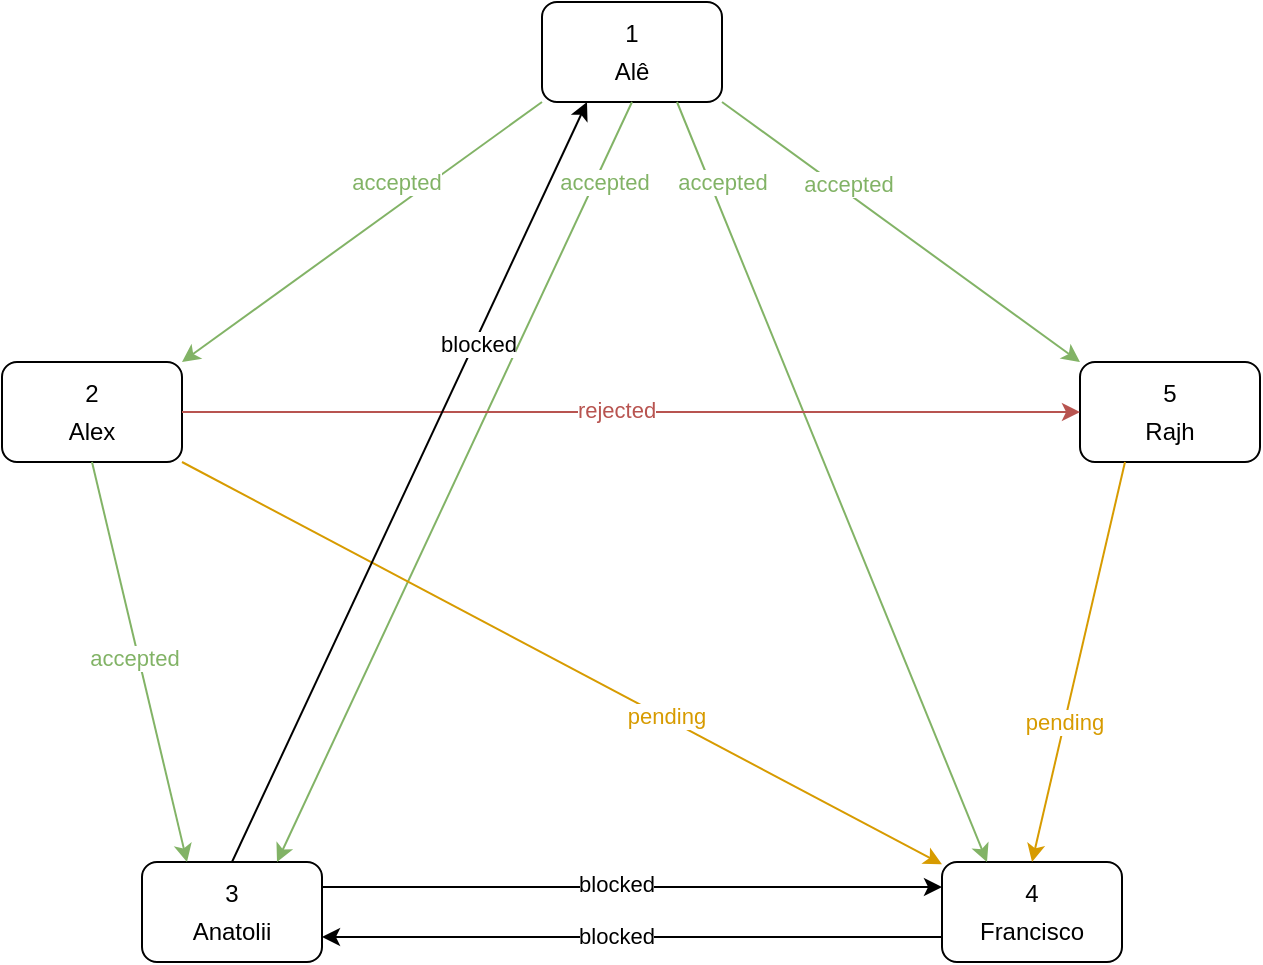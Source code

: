 <mxfile version="24.7.16">
  <diagram name="Page-1" id="GsjBTF925dW6HwYl5dRf">
    <mxGraphModel dx="1434" dy="754" grid="1" gridSize="10" guides="1" tooltips="1" connect="1" arrows="1" fold="1" page="1" pageScale="1" pageWidth="850" pageHeight="1100" math="0" shadow="0">
      <root>
        <mxCell id="0" />
        <mxCell id="1" parent="0" />
        <mxCell id="DU1PP0SDqfENR5tr1zNY-1" value="&lt;table&gt;&lt;tbody&gt;&lt;tr&gt;&lt;td&gt;2&lt;/td&gt;&lt;/tr&gt;&lt;tr&gt;&lt;td&gt;Alex&lt;/td&gt;&lt;/tr&gt;&lt;/tbody&gt;&lt;/table&gt;" style="rounded=1;whiteSpace=wrap;html=1;" parent="1" vertex="1">
          <mxGeometry x="150" y="360" width="90" height="50" as="geometry" />
        </mxCell>
        <mxCell id="DU1PP0SDqfENR5tr1zNY-2" value="&lt;table&gt;&lt;tbody&gt;&lt;tr&gt;&lt;td&gt;3&lt;/td&gt;&lt;/tr&gt;&lt;tr&gt;&lt;td&gt;Anatolii&lt;/td&gt;&lt;/tr&gt;&lt;/tbody&gt;&lt;/table&gt;" style="rounded=1;whiteSpace=wrap;html=1;" parent="1" vertex="1">
          <mxGeometry x="220" y="610" width="90" height="50" as="geometry" />
        </mxCell>
        <mxCell id="DU1PP0SDqfENR5tr1zNY-3" value="&lt;table&gt;&lt;tbody&gt;&lt;tr&gt;&lt;td&gt;1&lt;/td&gt;&lt;/tr&gt;&lt;tr&gt;&lt;td&gt;Alê&lt;/td&gt;&lt;/tr&gt;&lt;/tbody&gt;&lt;/table&gt;" style="rounded=1;whiteSpace=wrap;html=1;" parent="1" vertex="1">
          <mxGeometry x="420" y="180" width="90" height="50" as="geometry" />
        </mxCell>
        <mxCell id="DU1PP0SDqfENR5tr1zNY-4" value="&lt;table&gt;&lt;tbody&gt;&lt;tr&gt;&lt;td&gt;4&lt;/td&gt;&lt;/tr&gt;&lt;tr&gt;&lt;td&gt;Francisco&lt;/td&gt;&lt;/tr&gt;&lt;/tbody&gt;&lt;/table&gt;" style="rounded=1;whiteSpace=wrap;html=1;" parent="1" vertex="1">
          <mxGeometry x="620" y="610" width="90" height="50" as="geometry" />
        </mxCell>
        <mxCell id="DU1PP0SDqfENR5tr1zNY-5" value="&lt;table&gt;&lt;tbody&gt;&lt;tr&gt;&lt;td&gt;5&lt;/td&gt;&lt;/tr&gt;&lt;tr&gt;&lt;td&gt;Rajh&lt;/td&gt;&lt;/tr&gt;&lt;/tbody&gt;&lt;/table&gt;" style="rounded=1;whiteSpace=wrap;html=1;" parent="1" vertex="1">
          <mxGeometry x="689" y="360" width="90" height="50" as="geometry" />
        </mxCell>
        <mxCell id="DU1PP0SDqfENR5tr1zNY-9" value="" style="endArrow=classic;html=1;rounded=0;entryX=1;entryY=0;entryDx=0;entryDy=0;fillColor=#d5e8d4;strokeColor=#82b366;exitX=0;exitY=1;exitDx=0;exitDy=0;" parent="1" source="DU1PP0SDqfENR5tr1zNY-3" target="DU1PP0SDqfENR5tr1zNY-1" edge="1">
          <mxGeometry width="50" height="50" relative="1" as="geometry">
            <mxPoint x="420" y="240" as="sourcePoint" />
            <mxPoint x="450" y="470" as="targetPoint" />
          </mxGeometry>
        </mxCell>
        <mxCell id="DU1PP0SDqfENR5tr1zNY-25" value="accepted" style="edgeLabel;html=1;align=center;verticalAlign=middle;resizable=0;points=[];fontColor=#82b366;" parent="DU1PP0SDqfENR5tr1zNY-9" vertex="1" connectable="0">
          <mxGeometry x="-0.175" relative="1" as="geometry">
            <mxPoint x="1" y="-14" as="offset" />
          </mxGeometry>
        </mxCell>
        <mxCell id="DU1PP0SDqfENR5tr1zNY-10" value="" style="endArrow=classic;html=1;rounded=0;fillColor=#d5e8d4;strokeColor=#82b366;exitX=0.5;exitY=1;exitDx=0;exitDy=0;entryX=0.75;entryY=0;entryDx=0;entryDy=0;" parent="1" source="DU1PP0SDqfENR5tr1zNY-3" target="DU1PP0SDqfENR5tr1zNY-2" edge="1">
          <mxGeometry width="50" height="50" relative="1" as="geometry">
            <mxPoint x="444" y="240" as="sourcePoint" />
            <mxPoint x="310" y="610" as="targetPoint" />
          </mxGeometry>
        </mxCell>
        <mxCell id="DU1PP0SDqfENR5tr1zNY-30" value="&lt;span style=&quot;color: rgb(130, 179, 102);&quot;&gt;accepted&lt;/span&gt;" style="edgeLabel;html=1;align=center;verticalAlign=middle;resizable=0;points=[];" parent="DU1PP0SDqfENR5tr1zNY-10" vertex="1" connectable="0">
          <mxGeometry x="-0.642" relative="1" as="geometry">
            <mxPoint x="17" y="-28" as="offset" />
          </mxGeometry>
        </mxCell>
        <mxCell id="DU1PP0SDqfENR5tr1zNY-11" value="" style="endArrow=classic;html=1;rounded=0;fillColor=#d5e8d4;strokeColor=#82b366;exitX=0.75;exitY=1;exitDx=0;exitDy=0;entryX=0.25;entryY=0;entryDx=0;entryDy=0;" parent="1" source="DU1PP0SDqfENR5tr1zNY-3" target="DU1PP0SDqfENR5tr1zNY-4" edge="1">
          <mxGeometry width="50" height="50" relative="1" as="geometry">
            <mxPoint x="454" y="250" as="sourcePoint" />
            <mxPoint x="690" y="600" as="targetPoint" />
          </mxGeometry>
        </mxCell>
        <mxCell id="DU1PP0SDqfENR5tr1zNY-31" value="&lt;span style=&quot;color: rgb(130, 179, 102);&quot;&gt;accepted&lt;/span&gt;" style="edgeLabel;html=1;align=center;verticalAlign=middle;resizable=0;points=[];" parent="DU1PP0SDqfENR5tr1zNY-11" vertex="1" connectable="0">
          <mxGeometry x="-0.519" y="-2" relative="1" as="geometry">
            <mxPoint x="-13" y="-52" as="offset" />
          </mxGeometry>
        </mxCell>
        <mxCell id="DU1PP0SDqfENR5tr1zNY-12" value="" style="endArrow=classic;html=1;rounded=0;entryX=0;entryY=0;entryDx=0;entryDy=0;fillColor=#d5e8d4;strokeColor=#82b366;exitX=1;exitY=1;exitDx=0;exitDy=0;" parent="1" source="DU1PP0SDqfENR5tr1zNY-3" target="DU1PP0SDqfENR5tr1zNY-5" edge="1">
          <mxGeometry width="50" height="50" relative="1" as="geometry">
            <mxPoint x="464" y="260" as="sourcePoint" />
            <mxPoint x="270" y="415" as="targetPoint" />
          </mxGeometry>
        </mxCell>
        <mxCell id="DU1PP0SDqfENR5tr1zNY-32" value="&lt;span style=&quot;color: rgb(130, 179, 102);&quot;&gt;accepted&lt;/span&gt;" style="edgeLabel;html=1;align=center;verticalAlign=middle;resizable=0;points=[];" parent="DU1PP0SDqfENR5tr1zNY-12" vertex="1" connectable="0">
          <mxGeometry x="-0.318" y="2" relative="1" as="geometry">
            <mxPoint y="-2" as="offset" />
          </mxGeometry>
        </mxCell>
        <mxCell id="DU1PP0SDqfENR5tr1zNY-13" value="" style="endArrow=classic;html=1;rounded=0;entryX=0.25;entryY=0;entryDx=0;entryDy=0;fillColor=#d5e8d4;strokeColor=#82b366;exitX=0.5;exitY=1;exitDx=0;exitDy=0;" parent="1" source="DU1PP0SDqfENR5tr1zNY-1" target="DU1PP0SDqfENR5tr1zNY-2" edge="1">
          <mxGeometry width="50" height="50" relative="1" as="geometry">
            <mxPoint x="160" y="410" as="sourcePoint" />
            <mxPoint x="-20" y="540" as="targetPoint" />
          </mxGeometry>
        </mxCell>
        <mxCell id="DU1PP0SDqfENR5tr1zNY-33" value="&lt;span style=&quot;color: rgb(130, 179, 102);&quot;&gt;accepted&lt;/span&gt;" style="edgeLabel;html=1;align=center;verticalAlign=middle;resizable=0;points=[];" parent="DU1PP0SDqfENR5tr1zNY-13" vertex="1" connectable="0">
          <mxGeometry x="-0.025" y="-2" relative="1" as="geometry">
            <mxPoint as="offset" />
          </mxGeometry>
        </mxCell>
        <mxCell id="DU1PP0SDqfENR5tr1zNY-14" value="" style="endArrow=classic;html=1;rounded=0;fillColor=#ffe6cc;strokeColor=#d79b00;exitX=1;exitY=1;exitDx=0;exitDy=0;" parent="1" source="DU1PP0SDqfENR5tr1zNY-1" target="DU1PP0SDqfENR5tr1zNY-4" edge="1">
          <mxGeometry width="50" height="50" relative="1" as="geometry">
            <mxPoint x="170" y="420" as="sourcePoint" />
            <mxPoint x="230" y="620" as="targetPoint" />
          </mxGeometry>
        </mxCell>
        <mxCell id="DU1PP0SDqfENR5tr1zNY-36" value="pending" style="edgeLabel;html=1;align=center;verticalAlign=middle;resizable=0;points=[];fontColor=#d79b00;" parent="DU1PP0SDqfENR5tr1zNY-14" vertex="1" connectable="0">
          <mxGeometry x="0.271" y="1" relative="1" as="geometry">
            <mxPoint as="offset" />
          </mxGeometry>
        </mxCell>
        <mxCell id="DU1PP0SDqfENR5tr1zNY-15" value="" style="endArrow=classic;html=1;rounded=0;fillColor=#f8cecc;strokeColor=#b85450;exitX=1;exitY=0.5;exitDx=0;exitDy=0;" parent="1" source="DU1PP0SDqfENR5tr1zNY-1" target="DU1PP0SDqfENR5tr1zNY-5" edge="1">
          <mxGeometry width="50" height="50" relative="1" as="geometry">
            <mxPoint x="180" y="430" as="sourcePoint" />
            <mxPoint x="240" y="630" as="targetPoint" />
          </mxGeometry>
        </mxCell>
        <mxCell id="DU1PP0SDqfENR5tr1zNY-38" value="&lt;font color=&quot;#b85450&quot;&gt;rejected&lt;/font&gt;" style="edgeLabel;html=1;align=center;verticalAlign=middle;resizable=0;points=[];" parent="DU1PP0SDqfENR5tr1zNY-15" vertex="1" connectable="0">
          <mxGeometry x="-0.087" y="-1" relative="1" as="geometry">
            <mxPoint x="12" y="-2" as="offset" />
          </mxGeometry>
        </mxCell>
        <mxCell id="DU1PP0SDqfENR5tr1zNY-16" value="" style="endArrow=classic;html=1;rounded=0;fillColor=#ffe6cc;strokeColor=#d79b00;exitX=0.25;exitY=1;exitDx=0;exitDy=0;entryX=0.5;entryY=0;entryDx=0;entryDy=0;" parent="1" source="DU1PP0SDqfENR5tr1zNY-5" target="DU1PP0SDqfENR5tr1zNY-4" edge="1">
          <mxGeometry width="50" height="50" relative="1" as="geometry">
            <mxPoint x="250" y="420" as="sourcePoint" />
            <mxPoint x="630" y="621" as="targetPoint" />
          </mxGeometry>
        </mxCell>
        <mxCell id="DU1PP0SDqfENR5tr1zNY-21" value="" style="endArrow=classic;html=1;rounded=0;exitX=0.5;exitY=0;exitDx=0;exitDy=0;entryX=0.25;entryY=1;entryDx=0;entryDy=0;" parent="1" source="DU1PP0SDqfENR5tr1zNY-2" target="DU1PP0SDqfENR5tr1zNY-3" edge="1">
          <mxGeometry width="50" height="50" relative="1" as="geometry">
            <mxPoint x="450" y="510" as="sourcePoint" />
            <mxPoint x="500" y="460" as="targetPoint" />
          </mxGeometry>
        </mxCell>
        <mxCell id="bXkPcAE4ZreBU7MbaE-0-1" value="blocked" style="edgeLabel;html=1;align=center;verticalAlign=middle;resizable=0;points=[];" vertex="1" connectable="0" parent="DU1PP0SDqfENR5tr1zNY-21">
          <mxGeometry x="0.369" y="-1" relative="1" as="geometry">
            <mxPoint as="offset" />
          </mxGeometry>
        </mxCell>
        <mxCell id="DU1PP0SDqfENR5tr1zNY-23" value="" style="endArrow=classic;html=1;rounded=0;entryX=1;entryY=0.75;entryDx=0;entryDy=0;exitX=0;exitY=0.75;exitDx=0;exitDy=0;" parent="1" source="DU1PP0SDqfENR5tr1zNY-4" target="DU1PP0SDqfENR5tr1zNY-2" edge="1">
          <mxGeometry width="50" height="50" relative="1" as="geometry">
            <mxPoint x="610" y="648" as="sourcePoint" />
            <mxPoint x="740" y="410" as="targetPoint" />
          </mxGeometry>
        </mxCell>
        <mxCell id="DU1PP0SDqfENR5tr1zNY-24" value="" style="endArrow=classic;html=1;rounded=0;entryX=0;entryY=0.25;entryDx=0;entryDy=0;exitX=1;exitY=0.25;exitDx=0;exitDy=0;" parent="1" source="DU1PP0SDqfENR5tr1zNY-2" target="DU1PP0SDqfENR5tr1zNY-4" edge="1">
          <mxGeometry width="50" height="50" relative="1" as="geometry">
            <mxPoint x="810" y="430" as="sourcePoint" />
            <mxPoint x="744" y="420" as="targetPoint" />
          </mxGeometry>
        </mxCell>
        <mxCell id="DU1PP0SDqfENR5tr1zNY-37" value="pending" style="edgeLabel;html=1;align=center;verticalAlign=middle;resizable=0;points=[];fontColor=#d79b00;" parent="1" vertex="1" connectable="0">
          <mxGeometry x="681.002" y="540.0" as="geometry" />
        </mxCell>
        <mxCell id="bXkPcAE4ZreBU7MbaE-0-2" value="blocked" style="edgeLabel;html=1;align=center;verticalAlign=middle;resizable=0;points=[];" vertex="1" connectable="0" parent="1">
          <mxGeometry x="426.998" y="427.002" as="geometry">
            <mxPoint x="30" y="220" as="offset" />
          </mxGeometry>
        </mxCell>
        <mxCell id="bXkPcAE4ZreBU7MbaE-0-3" value="blocked" style="edgeLabel;html=1;align=center;verticalAlign=middle;resizable=0;points=[];" vertex="1" connectable="0" parent="1">
          <mxGeometry x="456.998" y="621.002" as="geometry" />
        </mxCell>
      </root>
    </mxGraphModel>
  </diagram>
</mxfile>
